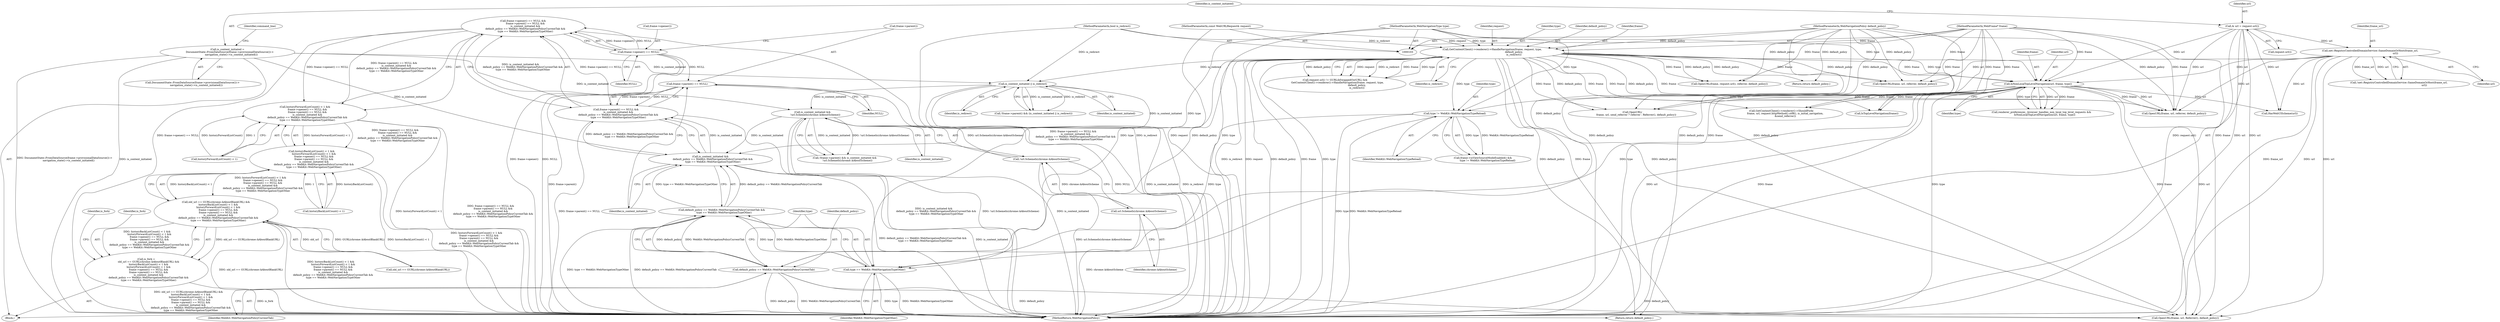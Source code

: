 digraph "0_Chrome_0a57375ad73780e61e1770a9d88b0529b0dbd33b@API" {
"1000360" [label="(Call,frame->opener() == NULL &&\n      frame->parent() == NULL &&\n      is_content_initiated &&\n      default_policy == WebKit::WebNavigationPolicyCurrentTab &&\n      type == WebKit::WebNavigationTypeOther)"];
"1000361" [label="(Call,frame->opener() == NULL)"];
"1000364" [label="(Call,frame->parent() == NULL &&\n      is_content_initiated &&\n      default_policy == WebKit::WebNavigationPolicyCurrentTab &&\n      type == WebKit::WebNavigationTypeOther)"];
"1000365" [label="(Call,frame->parent() == NULL)"];
"1000368" [label="(Call,is_content_initiated &&\n      default_policy == WebKit::WebNavigationPolicyCurrentTab &&\n      type == WebKit::WebNavigationTypeOther)"];
"1000254" [label="(Call,is_content_initiated &&\n       !url.SchemeIs(chrome::kAboutScheme))"];
"1000157" [label="(Call,is_content_initiated =\n      DocumentState::FromDataSource(frame->provisionalDataSource())->\n          navigation_state()->is_content_initiated())"];
"1000179" [label="(Call,is_content_initiated || is_redirect)"];
"1000117" [label="(Call,GetContentClient()->renderer()->HandleNavigation(frame, request, type,\n                                                       default_policy,\n                                                       is_redirect))"];
"1000104" [label="(MethodParameterIn,WebFrame* frame)"];
"1000105" [label="(MethodParameterIn,const WebURLRequest& request)"];
"1000106" [label="(MethodParameterIn,WebNavigationType type)"];
"1000108" [label="(MethodParameterIn,WebNavigationPolicy default_policy)"];
"1000109" [label="(MethodParameterIn,bool is_redirect)"];
"1000256" [label="(Call,!url.SchemeIs(chrome::kAboutScheme))"];
"1000257" [label="(Call,url.SchemeIs(chrome::kAboutScheme))"];
"1000370" [label="(Call,default_policy == WebKit::WebNavigationPolicyCurrentTab &&\n      type == WebKit::WebNavigationTypeOther)"];
"1000371" [label="(Call,default_policy == WebKit::WebNavigationPolicyCurrentTab)"];
"1000374" [label="(Call,type == WebKit::WebNavigationTypeOther)"];
"1000290" [label="(Call,type != WebKit::WebNavigationTypeReload)"];
"1000215" [label="(Call,IsNonLocalTopLevelNavigation(url, frame, type))"];
"1000153" [label="(Call,& url = request.url())"];
"1000191" [label="(Call,net::RegistryControlledDomainService::SameDomainOrHost(frame_url,\n                                                                url))"];
"1000356" [label="(Call,historyForwardListCount() < 1 &&\n      frame->opener() == NULL &&\n      frame->parent() == NULL &&\n      is_content_initiated &&\n      default_policy == WebKit::WebNavigationPolicyCurrentTab &&\n      type == WebKit::WebNavigationTypeOther)"];
"1000352" [label="(Call,historyBackListCount() < 1 &&\n      historyForwardListCount() < 1 &&\n      frame->opener() == NULL &&\n      frame->parent() == NULL &&\n      is_content_initiated &&\n      default_policy == WebKit::WebNavigationPolicyCurrentTab &&\n      type == WebKit::WebNavigationTypeOther)"];
"1000347" [label="(Call,old_url == GURL(chrome::kAboutBlankURL) &&\n      historyBackListCount() < 1 &&\n      historyForwardListCount() < 1 &&\n      frame->opener() == NULL &&\n      frame->parent() == NULL &&\n      is_content_initiated &&\n      default_policy == WebKit::WebNavigationPolicyCurrentTab &&\n      type == WebKit::WebNavigationTypeOther)"];
"1000345" [label="(Call,is_fork =\n      old_url == GURL(chrome::kAboutBlankURL) &&\n      historyBackListCount() < 1 &&\n      historyForwardListCount() < 1 &&\n      frame->opener() == NULL &&\n      frame->parent() == NULL &&\n      is_content_initiated &&\n      default_policy == WebKit::WebNavigationPolicyCurrentTab &&\n      type == WebKit::WebNavigationTypeOther)"];
"1000361" [label="(Call,frame->opener() == NULL)"];
"1000255" [label="(Identifier,is_content_initiated)"];
"1000258" [label="(Identifier,chrome::kAboutScheme)"];
"1000288" [label="(Call,frame->isViewSourceModeEnabled() &&\n            type != WebKit::WebNavigationTypeReload)"];
"1000190" [label="(Call,!net::RegistryControlledDomainService::SameDomainOrHost(frame_url,\n                                                                url))"];
"1000191" [label="(Call,net::RegistryControlledDomainService::SameDomainOrHost(frame_url,\n                                                                url))"];
"1000192" [label="(Identifier,frame_url)"];
"1000254" [label="(Call,is_content_initiated &&\n       !url.SchemeIs(chrome::kAboutScheme))"];
"1000357" [label="(Call,historyForwardListCount() < 1)"];
"1000378" [label="(Identifier,is_fork)"];
"1000279" [label="(Call,HasWebUIScheme(url))"];
"1000366" [label="(Call,frame->parent())"];
"1000348" [label="(Call,old_url == GURL(chrome::kAboutBlankURL))"];
"1000372" [label="(Identifier,default_policy)"];
"1000291" [label="(Identifier,type)"];
"1000150" [label="(Return,return default_policy;)"];
"1000141" [label="(Call,OpenURL(frame, request.url(), referrer, default_policy))"];
"1000218" [label="(Identifier,type)"];
"1000389" [label="(MethodReturn,WebNavigationPolicy)"];
"1000118" [label="(Identifier,frame)"];
"1000367" [label="(Identifier,NULL)"];
"1000368" [label="(Call,is_content_initiated &&\n      default_policy == WebKit::WebNavigationPolicyCurrentTab &&\n      type == WebKit::WebNavigationTypeOther)"];
"1000324" [label="(Call,GetContentClient()->renderer()->ShouldFork(\n          frame, url, request.httpMethod().utf8(), is_initial_navigation,\n          &send_referrer))"];
"1000155" [label="(Call,request.url())"];
"1000380" [label="(Call,OpenURL(frame, url, Referrer(), default_policy))"];
"1000119" [label="(Identifier,request)"];
"1000257" [label="(Call,url.SchemeIs(chrome::kAboutScheme))"];
"1000159" [label="(Call,DocumentState::FromDataSource(frame->provisionalDataSource())->\n          navigation_state()->is_content_initiated())"];
"1000198" [label="(Call,OpenURL(frame, url, referrer, default_policy))"];
"1000120" [label="(Identifier,type)"];
"1000251" [label="(Call,!frame->parent() && is_content_initiated &&\n       !url.SchemeIs(chrome::kAboutScheme))"];
"1000110" [label="(Block,)"];
"1000256" [label="(Call,!url.SchemeIs(chrome::kAboutScheme))"];
"1000162" [label="(Identifier,command_line)"];
"1000105" [label="(MethodParameterIn,const WebURLRequest& request)"];
"1000292" [label="(Identifier,WebKit::WebNavigationTypeReload)"];
"1000369" [label="(Identifier,is_content_initiated)"];
"1000211" [label="(Call,renderer_preferences_.browser_handles_non_local_top_level_requests &&\n        IsNonLocalTopLevelNavigation(url, frame, type))"];
"1000217" [label="(Identifier,frame)"];
"1000157" [label="(Call,is_content_initiated =\n      DocumentState::FromDataSource(frame->provisionalDataSource())->\n          navigation_state()->is_content_initiated())"];
"1000108" [label="(MethodParameterIn,WebNavigationPolicy default_policy)"];
"1000364" [label="(Call,frame->parent() == NULL &&\n      is_content_initiated &&\n      default_policy == WebKit::WebNavigationPolicyCurrentTab &&\n      type == WebKit::WebNavigationTypeOther)"];
"1000229" [label="(Call,IsTopLevelNavigation(frame))"];
"1000345" [label="(Call,is_fork =\n      old_url == GURL(chrome::kAboutBlankURL) &&\n      historyBackListCount() < 1 &&\n      historyForwardListCount() < 1 &&\n      frame->opener() == NULL &&\n      frame->parent() == NULL &&\n      is_content_initiated &&\n      default_policy == WebKit::WebNavigationPolicyCurrentTab &&\n      type == WebKit::WebNavigationTypeOther)"];
"1000374" [label="(Call,type == WebKit::WebNavigationTypeOther)"];
"1000117" [label="(Call,GetContentClient()->renderer()->HandleNavigation(frame, request, type,\n                                                       default_policy,\n                                                       is_redirect))"];
"1000363" [label="(Identifier,NULL)"];
"1000176" [label="(Call,!frame->parent() && (is_content_initiated || is_redirect))"];
"1000375" [label="(Identifier,type)"];
"1000370" [label="(Call,default_policy == WebKit::WebNavigationPolicyCurrentTab &&\n      type == WebKit::WebNavigationTypeOther)"];
"1000376" [label="(Identifier,WebKit::WebNavigationTypeOther)"];
"1000121" [label="(Identifier,default_policy)"];
"1000356" [label="(Call,historyForwardListCount() < 1 &&\n      frame->opener() == NULL &&\n      frame->parent() == NULL &&\n      is_content_initiated &&\n      default_policy == WebKit::WebNavigationPolicyCurrentTab &&\n      type == WebKit::WebNavigationTypeOther)"];
"1000112" [label="(Call,request.url() != GURL(kSwappedOutURL) &&\n      GetContentClient()->renderer()->HandleNavigation(frame, request, type,\n                                                       default_policy,\n                                                       is_redirect))"];
"1000106" [label="(MethodParameterIn,WebNavigationType type)"];
"1000290" [label="(Call,type != WebKit::WebNavigationTypeReload)"];
"1000387" [label="(Return,return default_policy;)"];
"1000352" [label="(Call,historyBackListCount() < 1 &&\n      historyForwardListCount() < 1 &&\n      frame->opener() == NULL &&\n      frame->parent() == NULL &&\n      is_content_initiated &&\n      default_policy == WebKit::WebNavigationPolicyCurrentTab &&\n      type == WebKit::WebNavigationTypeOther)"];
"1000242" [label="(Call,OpenURL(frame, url, referrer, default_policy))"];
"1000215" [label="(Call,IsNonLocalTopLevelNavigation(url, frame, type))"];
"1000373" [label="(Identifier,WebKit::WebNavigationPolicyCurrentTab)"];
"1000158" [label="(Identifier,is_content_initiated)"];
"1000371" [label="(Call,default_policy == WebKit::WebNavigationPolicyCurrentTab)"];
"1000346" [label="(Identifier,is_fork)"];
"1000362" [label="(Call,frame->opener())"];
"1000180" [label="(Identifier,is_content_initiated)"];
"1000153" [label="(Call,& url = request.url())"];
"1000109" [label="(MethodParameterIn,bool is_redirect)"];
"1000154" [label="(Identifier,url)"];
"1000365" [label="(Call,frame->parent() == NULL)"];
"1000122" [label="(Identifier,is_redirect)"];
"1000360" [label="(Call,frame->opener() == NULL &&\n      frame->parent() == NULL &&\n      is_content_initiated &&\n      default_policy == WebKit::WebNavigationPolicyCurrentTab &&\n      type == WebKit::WebNavigationTypeOther)"];
"1000334" [label="(Call,OpenURL(\n          frame, url, send_referrer ? referrer : Referrer(), default_policy))"];
"1000216" [label="(Identifier,url)"];
"1000353" [label="(Call,historyBackListCount() < 1)"];
"1000179" [label="(Call,is_content_initiated || is_redirect)"];
"1000181" [label="(Identifier,is_redirect)"];
"1000193" [label="(Identifier,url)"];
"1000104" [label="(MethodParameterIn,WebFrame* frame)"];
"1000347" [label="(Call,old_url == GURL(chrome::kAboutBlankURL) &&\n      historyBackListCount() < 1 &&\n      historyForwardListCount() < 1 &&\n      frame->opener() == NULL &&\n      frame->parent() == NULL &&\n      is_content_initiated &&\n      default_policy == WebKit::WebNavigationPolicyCurrentTab &&\n      type == WebKit::WebNavigationTypeOther)"];
"1000360" -> "1000356"  [label="AST: "];
"1000360" -> "1000361"  [label="CFG: "];
"1000360" -> "1000364"  [label="CFG: "];
"1000361" -> "1000360"  [label="AST: "];
"1000364" -> "1000360"  [label="AST: "];
"1000356" -> "1000360"  [label="CFG: "];
"1000360" -> "1000389"  [label="DDG: frame->opener() == NULL"];
"1000360" -> "1000389"  [label="DDG: frame->parent() == NULL &&\n      is_content_initiated &&\n      default_policy == WebKit::WebNavigationPolicyCurrentTab &&\n      type == WebKit::WebNavigationTypeOther"];
"1000360" -> "1000356"  [label="DDG: frame->opener() == NULL"];
"1000360" -> "1000356"  [label="DDG: frame->parent() == NULL &&\n      is_content_initiated &&\n      default_policy == WebKit::WebNavigationPolicyCurrentTab &&\n      type == WebKit::WebNavigationTypeOther"];
"1000361" -> "1000360"  [label="DDG: frame->opener()"];
"1000361" -> "1000360"  [label="DDG: NULL"];
"1000364" -> "1000360"  [label="DDG: frame->parent() == NULL"];
"1000364" -> "1000360"  [label="DDG: is_content_initiated &&\n      default_policy == WebKit::WebNavigationPolicyCurrentTab &&\n      type == WebKit::WebNavigationTypeOther"];
"1000361" -> "1000363"  [label="CFG: "];
"1000362" -> "1000361"  [label="AST: "];
"1000363" -> "1000361"  [label="AST: "];
"1000366" -> "1000361"  [label="CFG: "];
"1000361" -> "1000389"  [label="DDG: frame->opener()"];
"1000361" -> "1000389"  [label="DDG: NULL"];
"1000361" -> "1000365"  [label="DDG: NULL"];
"1000364" -> "1000365"  [label="CFG: "];
"1000364" -> "1000368"  [label="CFG: "];
"1000365" -> "1000364"  [label="AST: "];
"1000368" -> "1000364"  [label="AST: "];
"1000364" -> "1000389"  [label="DDG: frame->parent() == NULL"];
"1000364" -> "1000389"  [label="DDG: is_content_initiated &&\n      default_policy == WebKit::WebNavigationPolicyCurrentTab &&\n      type == WebKit::WebNavigationTypeOther"];
"1000365" -> "1000364"  [label="DDG: frame->parent()"];
"1000365" -> "1000364"  [label="DDG: NULL"];
"1000368" -> "1000364"  [label="DDG: is_content_initiated"];
"1000368" -> "1000364"  [label="DDG: default_policy == WebKit::WebNavigationPolicyCurrentTab &&\n      type == WebKit::WebNavigationTypeOther"];
"1000365" -> "1000367"  [label="CFG: "];
"1000366" -> "1000365"  [label="AST: "];
"1000367" -> "1000365"  [label="AST: "];
"1000369" -> "1000365"  [label="CFG: "];
"1000365" -> "1000389"  [label="DDG: NULL"];
"1000365" -> "1000389"  [label="DDG: frame->parent()"];
"1000368" -> "1000369"  [label="CFG: "];
"1000368" -> "1000370"  [label="CFG: "];
"1000369" -> "1000368"  [label="AST: "];
"1000370" -> "1000368"  [label="AST: "];
"1000368" -> "1000389"  [label="DDG: is_content_initiated"];
"1000368" -> "1000389"  [label="DDG: default_policy == WebKit::WebNavigationPolicyCurrentTab &&\n      type == WebKit::WebNavigationTypeOther"];
"1000254" -> "1000368"  [label="DDG: is_content_initiated"];
"1000157" -> "1000368"  [label="DDG: is_content_initiated"];
"1000179" -> "1000368"  [label="DDG: is_content_initiated"];
"1000370" -> "1000368"  [label="DDG: default_policy == WebKit::WebNavigationPolicyCurrentTab"];
"1000370" -> "1000368"  [label="DDG: type == WebKit::WebNavigationTypeOther"];
"1000254" -> "1000251"  [label="AST: "];
"1000254" -> "1000255"  [label="CFG: "];
"1000254" -> "1000256"  [label="CFG: "];
"1000255" -> "1000254"  [label="AST: "];
"1000256" -> "1000254"  [label="AST: "];
"1000251" -> "1000254"  [label="CFG: "];
"1000254" -> "1000389"  [label="DDG: is_content_initiated"];
"1000254" -> "1000389"  [label="DDG: !url.SchemeIs(chrome::kAboutScheme)"];
"1000254" -> "1000251"  [label="DDG: is_content_initiated"];
"1000254" -> "1000251"  [label="DDG: !url.SchemeIs(chrome::kAboutScheme)"];
"1000157" -> "1000254"  [label="DDG: is_content_initiated"];
"1000179" -> "1000254"  [label="DDG: is_content_initiated"];
"1000256" -> "1000254"  [label="DDG: url.SchemeIs(chrome::kAboutScheme)"];
"1000157" -> "1000110"  [label="AST: "];
"1000157" -> "1000159"  [label="CFG: "];
"1000158" -> "1000157"  [label="AST: "];
"1000159" -> "1000157"  [label="AST: "];
"1000162" -> "1000157"  [label="CFG: "];
"1000157" -> "1000389"  [label="DDG: DocumentState::FromDataSource(frame->provisionalDataSource())->\n          navigation_state()->is_content_initiated()"];
"1000157" -> "1000389"  [label="DDG: is_content_initiated"];
"1000157" -> "1000179"  [label="DDG: is_content_initiated"];
"1000179" -> "1000176"  [label="AST: "];
"1000179" -> "1000180"  [label="CFG: "];
"1000179" -> "1000181"  [label="CFG: "];
"1000180" -> "1000179"  [label="AST: "];
"1000181" -> "1000179"  [label="AST: "];
"1000176" -> "1000179"  [label="CFG: "];
"1000179" -> "1000389"  [label="DDG: is_redirect"];
"1000179" -> "1000389"  [label="DDG: is_content_initiated"];
"1000179" -> "1000176"  [label="DDG: is_content_initiated"];
"1000179" -> "1000176"  [label="DDG: is_redirect"];
"1000117" -> "1000179"  [label="DDG: is_redirect"];
"1000109" -> "1000179"  [label="DDG: is_redirect"];
"1000117" -> "1000112"  [label="AST: "];
"1000117" -> "1000122"  [label="CFG: "];
"1000118" -> "1000117"  [label="AST: "];
"1000119" -> "1000117"  [label="AST: "];
"1000120" -> "1000117"  [label="AST: "];
"1000121" -> "1000117"  [label="AST: "];
"1000122" -> "1000117"  [label="AST: "];
"1000112" -> "1000117"  [label="CFG: "];
"1000117" -> "1000389"  [label="DDG: default_policy"];
"1000117" -> "1000389"  [label="DDG: frame"];
"1000117" -> "1000389"  [label="DDG: type"];
"1000117" -> "1000389"  [label="DDG: is_redirect"];
"1000117" -> "1000389"  [label="DDG: request"];
"1000117" -> "1000112"  [label="DDG: request"];
"1000117" -> "1000112"  [label="DDG: is_redirect"];
"1000117" -> "1000112"  [label="DDG: frame"];
"1000117" -> "1000112"  [label="DDG: type"];
"1000117" -> "1000112"  [label="DDG: default_policy"];
"1000104" -> "1000117"  [label="DDG: frame"];
"1000105" -> "1000117"  [label="DDG: request"];
"1000106" -> "1000117"  [label="DDG: type"];
"1000108" -> "1000117"  [label="DDG: default_policy"];
"1000109" -> "1000117"  [label="DDG: is_redirect"];
"1000117" -> "1000141"  [label="DDG: frame"];
"1000117" -> "1000141"  [label="DDG: default_policy"];
"1000117" -> "1000150"  [label="DDG: default_policy"];
"1000117" -> "1000198"  [label="DDG: frame"];
"1000117" -> "1000198"  [label="DDG: default_policy"];
"1000117" -> "1000215"  [label="DDG: frame"];
"1000117" -> "1000215"  [label="DDG: type"];
"1000117" -> "1000229"  [label="DDG: frame"];
"1000117" -> "1000242"  [label="DDG: frame"];
"1000117" -> "1000242"  [label="DDG: default_policy"];
"1000117" -> "1000290"  [label="DDG: type"];
"1000117" -> "1000324"  [label="DDG: frame"];
"1000117" -> "1000334"  [label="DDG: frame"];
"1000117" -> "1000334"  [label="DDG: default_policy"];
"1000117" -> "1000371"  [label="DDG: default_policy"];
"1000117" -> "1000374"  [label="DDG: type"];
"1000117" -> "1000380"  [label="DDG: frame"];
"1000117" -> "1000380"  [label="DDG: default_policy"];
"1000117" -> "1000387"  [label="DDG: default_policy"];
"1000104" -> "1000103"  [label="AST: "];
"1000104" -> "1000389"  [label="DDG: frame"];
"1000104" -> "1000141"  [label="DDG: frame"];
"1000104" -> "1000198"  [label="DDG: frame"];
"1000104" -> "1000215"  [label="DDG: frame"];
"1000104" -> "1000229"  [label="DDG: frame"];
"1000104" -> "1000242"  [label="DDG: frame"];
"1000104" -> "1000324"  [label="DDG: frame"];
"1000104" -> "1000334"  [label="DDG: frame"];
"1000104" -> "1000380"  [label="DDG: frame"];
"1000105" -> "1000103"  [label="AST: "];
"1000105" -> "1000389"  [label="DDG: request"];
"1000106" -> "1000103"  [label="AST: "];
"1000106" -> "1000389"  [label="DDG: type"];
"1000106" -> "1000215"  [label="DDG: type"];
"1000106" -> "1000290"  [label="DDG: type"];
"1000106" -> "1000374"  [label="DDG: type"];
"1000108" -> "1000103"  [label="AST: "];
"1000108" -> "1000389"  [label="DDG: default_policy"];
"1000108" -> "1000141"  [label="DDG: default_policy"];
"1000108" -> "1000150"  [label="DDG: default_policy"];
"1000108" -> "1000198"  [label="DDG: default_policy"];
"1000108" -> "1000242"  [label="DDG: default_policy"];
"1000108" -> "1000334"  [label="DDG: default_policy"];
"1000108" -> "1000371"  [label="DDG: default_policy"];
"1000108" -> "1000380"  [label="DDG: default_policy"];
"1000108" -> "1000387"  [label="DDG: default_policy"];
"1000109" -> "1000103"  [label="AST: "];
"1000109" -> "1000389"  [label="DDG: is_redirect"];
"1000256" -> "1000257"  [label="CFG: "];
"1000257" -> "1000256"  [label="AST: "];
"1000256" -> "1000389"  [label="DDG: url.SchemeIs(chrome::kAboutScheme)"];
"1000257" -> "1000256"  [label="DDG: chrome::kAboutScheme"];
"1000257" -> "1000258"  [label="CFG: "];
"1000258" -> "1000257"  [label="AST: "];
"1000257" -> "1000389"  [label="DDG: chrome::kAboutScheme"];
"1000370" -> "1000371"  [label="CFG: "];
"1000370" -> "1000374"  [label="CFG: "];
"1000371" -> "1000370"  [label="AST: "];
"1000374" -> "1000370"  [label="AST: "];
"1000370" -> "1000389"  [label="DDG: type == WebKit::WebNavigationTypeOther"];
"1000370" -> "1000389"  [label="DDG: default_policy == WebKit::WebNavigationPolicyCurrentTab"];
"1000371" -> "1000370"  [label="DDG: default_policy"];
"1000371" -> "1000370"  [label="DDG: WebKit::WebNavigationPolicyCurrentTab"];
"1000374" -> "1000370"  [label="DDG: type"];
"1000374" -> "1000370"  [label="DDG: WebKit::WebNavigationTypeOther"];
"1000371" -> "1000373"  [label="CFG: "];
"1000372" -> "1000371"  [label="AST: "];
"1000373" -> "1000371"  [label="AST: "];
"1000375" -> "1000371"  [label="CFG: "];
"1000371" -> "1000389"  [label="DDG: WebKit::WebNavigationPolicyCurrentTab"];
"1000371" -> "1000389"  [label="DDG: default_policy"];
"1000371" -> "1000380"  [label="DDG: default_policy"];
"1000371" -> "1000387"  [label="DDG: default_policy"];
"1000374" -> "1000376"  [label="CFG: "];
"1000375" -> "1000374"  [label="AST: "];
"1000376" -> "1000374"  [label="AST: "];
"1000374" -> "1000389"  [label="DDG: WebKit::WebNavigationTypeOther"];
"1000374" -> "1000389"  [label="DDG: type"];
"1000290" -> "1000374"  [label="DDG: type"];
"1000215" -> "1000374"  [label="DDG: type"];
"1000290" -> "1000288"  [label="AST: "];
"1000290" -> "1000292"  [label="CFG: "];
"1000291" -> "1000290"  [label="AST: "];
"1000292" -> "1000290"  [label="AST: "];
"1000288" -> "1000290"  [label="CFG: "];
"1000290" -> "1000389"  [label="DDG: type"];
"1000290" -> "1000389"  [label="DDG: WebKit::WebNavigationTypeReload"];
"1000290" -> "1000288"  [label="DDG: type"];
"1000290" -> "1000288"  [label="DDG: WebKit::WebNavigationTypeReload"];
"1000215" -> "1000290"  [label="DDG: type"];
"1000215" -> "1000211"  [label="AST: "];
"1000215" -> "1000218"  [label="CFG: "];
"1000216" -> "1000215"  [label="AST: "];
"1000217" -> "1000215"  [label="AST: "];
"1000218" -> "1000215"  [label="AST: "];
"1000211" -> "1000215"  [label="CFG: "];
"1000215" -> "1000389"  [label="DDG: url"];
"1000215" -> "1000389"  [label="DDG: frame"];
"1000215" -> "1000389"  [label="DDG: type"];
"1000215" -> "1000211"  [label="DDG: url"];
"1000215" -> "1000211"  [label="DDG: frame"];
"1000215" -> "1000211"  [label="DDG: type"];
"1000153" -> "1000215"  [label="DDG: url"];
"1000191" -> "1000215"  [label="DDG: url"];
"1000215" -> "1000229"  [label="DDG: frame"];
"1000215" -> "1000242"  [label="DDG: frame"];
"1000215" -> "1000242"  [label="DDG: url"];
"1000215" -> "1000279"  [label="DDG: url"];
"1000215" -> "1000324"  [label="DDG: frame"];
"1000215" -> "1000334"  [label="DDG: frame"];
"1000215" -> "1000380"  [label="DDG: frame"];
"1000215" -> "1000380"  [label="DDG: url"];
"1000153" -> "1000110"  [label="AST: "];
"1000153" -> "1000155"  [label="CFG: "];
"1000154" -> "1000153"  [label="AST: "];
"1000155" -> "1000153"  [label="AST: "];
"1000158" -> "1000153"  [label="CFG: "];
"1000153" -> "1000389"  [label="DDG: request.url()"];
"1000153" -> "1000389"  [label="DDG: url"];
"1000153" -> "1000191"  [label="DDG: url"];
"1000153" -> "1000242"  [label="DDG: url"];
"1000153" -> "1000279"  [label="DDG: url"];
"1000153" -> "1000380"  [label="DDG: url"];
"1000191" -> "1000190"  [label="AST: "];
"1000191" -> "1000193"  [label="CFG: "];
"1000192" -> "1000191"  [label="AST: "];
"1000193" -> "1000191"  [label="AST: "];
"1000190" -> "1000191"  [label="CFG: "];
"1000191" -> "1000389"  [label="DDG: url"];
"1000191" -> "1000389"  [label="DDG: frame_url"];
"1000191" -> "1000190"  [label="DDG: frame_url"];
"1000191" -> "1000190"  [label="DDG: url"];
"1000191" -> "1000198"  [label="DDG: url"];
"1000191" -> "1000242"  [label="DDG: url"];
"1000191" -> "1000279"  [label="DDG: url"];
"1000191" -> "1000380"  [label="DDG: url"];
"1000356" -> "1000352"  [label="AST: "];
"1000356" -> "1000357"  [label="CFG: "];
"1000357" -> "1000356"  [label="AST: "];
"1000352" -> "1000356"  [label="CFG: "];
"1000356" -> "1000389"  [label="DDG: historyForwardListCount() < 1"];
"1000356" -> "1000389"  [label="DDG: frame->opener() == NULL &&\n      frame->parent() == NULL &&\n      is_content_initiated &&\n      default_policy == WebKit::WebNavigationPolicyCurrentTab &&\n      type == WebKit::WebNavigationTypeOther"];
"1000356" -> "1000352"  [label="DDG: historyForwardListCount() < 1"];
"1000356" -> "1000352"  [label="DDG: frame->opener() == NULL &&\n      frame->parent() == NULL &&\n      is_content_initiated &&\n      default_policy == WebKit::WebNavigationPolicyCurrentTab &&\n      type == WebKit::WebNavigationTypeOther"];
"1000357" -> "1000356"  [label="DDG: historyForwardListCount()"];
"1000357" -> "1000356"  [label="DDG: 1"];
"1000352" -> "1000347"  [label="AST: "];
"1000352" -> "1000353"  [label="CFG: "];
"1000353" -> "1000352"  [label="AST: "];
"1000347" -> "1000352"  [label="CFG: "];
"1000352" -> "1000389"  [label="DDG: historyForwardListCount() < 1 &&\n      frame->opener() == NULL &&\n      frame->parent() == NULL &&\n      is_content_initiated &&\n      default_policy == WebKit::WebNavigationPolicyCurrentTab &&\n      type == WebKit::WebNavigationTypeOther"];
"1000352" -> "1000389"  [label="DDG: historyBackListCount() < 1"];
"1000352" -> "1000347"  [label="DDG: historyBackListCount() < 1"];
"1000352" -> "1000347"  [label="DDG: historyForwardListCount() < 1 &&\n      frame->opener() == NULL &&\n      frame->parent() == NULL &&\n      is_content_initiated &&\n      default_policy == WebKit::WebNavigationPolicyCurrentTab &&\n      type == WebKit::WebNavigationTypeOther"];
"1000353" -> "1000352"  [label="DDG: historyBackListCount()"];
"1000353" -> "1000352"  [label="DDG: 1"];
"1000347" -> "1000345"  [label="AST: "];
"1000347" -> "1000348"  [label="CFG: "];
"1000348" -> "1000347"  [label="AST: "];
"1000345" -> "1000347"  [label="CFG: "];
"1000347" -> "1000389"  [label="DDG: old_url == GURL(chrome::kAboutBlankURL)"];
"1000347" -> "1000389"  [label="DDG: historyBackListCount() < 1 &&\n      historyForwardListCount() < 1 &&\n      frame->opener() == NULL &&\n      frame->parent() == NULL &&\n      is_content_initiated &&\n      default_policy == WebKit::WebNavigationPolicyCurrentTab &&\n      type == WebKit::WebNavigationTypeOther"];
"1000347" -> "1000345"  [label="DDG: old_url == GURL(chrome::kAboutBlankURL)"];
"1000347" -> "1000345"  [label="DDG: historyBackListCount() < 1 &&\n      historyForwardListCount() < 1 &&\n      frame->opener() == NULL &&\n      frame->parent() == NULL &&\n      is_content_initiated &&\n      default_policy == WebKit::WebNavigationPolicyCurrentTab &&\n      type == WebKit::WebNavigationTypeOther"];
"1000348" -> "1000347"  [label="DDG: old_url"];
"1000348" -> "1000347"  [label="DDG: GURL(chrome::kAboutBlankURL)"];
"1000345" -> "1000110"  [label="AST: "];
"1000346" -> "1000345"  [label="AST: "];
"1000378" -> "1000345"  [label="CFG: "];
"1000345" -> "1000389"  [label="DDG: old_url == GURL(chrome::kAboutBlankURL) &&\n      historyBackListCount() < 1 &&\n      historyForwardListCount() < 1 &&\n      frame->opener() == NULL &&\n      frame->parent() == NULL &&\n      is_content_initiated &&\n      default_policy == WebKit::WebNavigationPolicyCurrentTab &&\n      type == WebKit::WebNavigationTypeOther"];
"1000345" -> "1000389"  [label="DDG: is_fork"];
}
